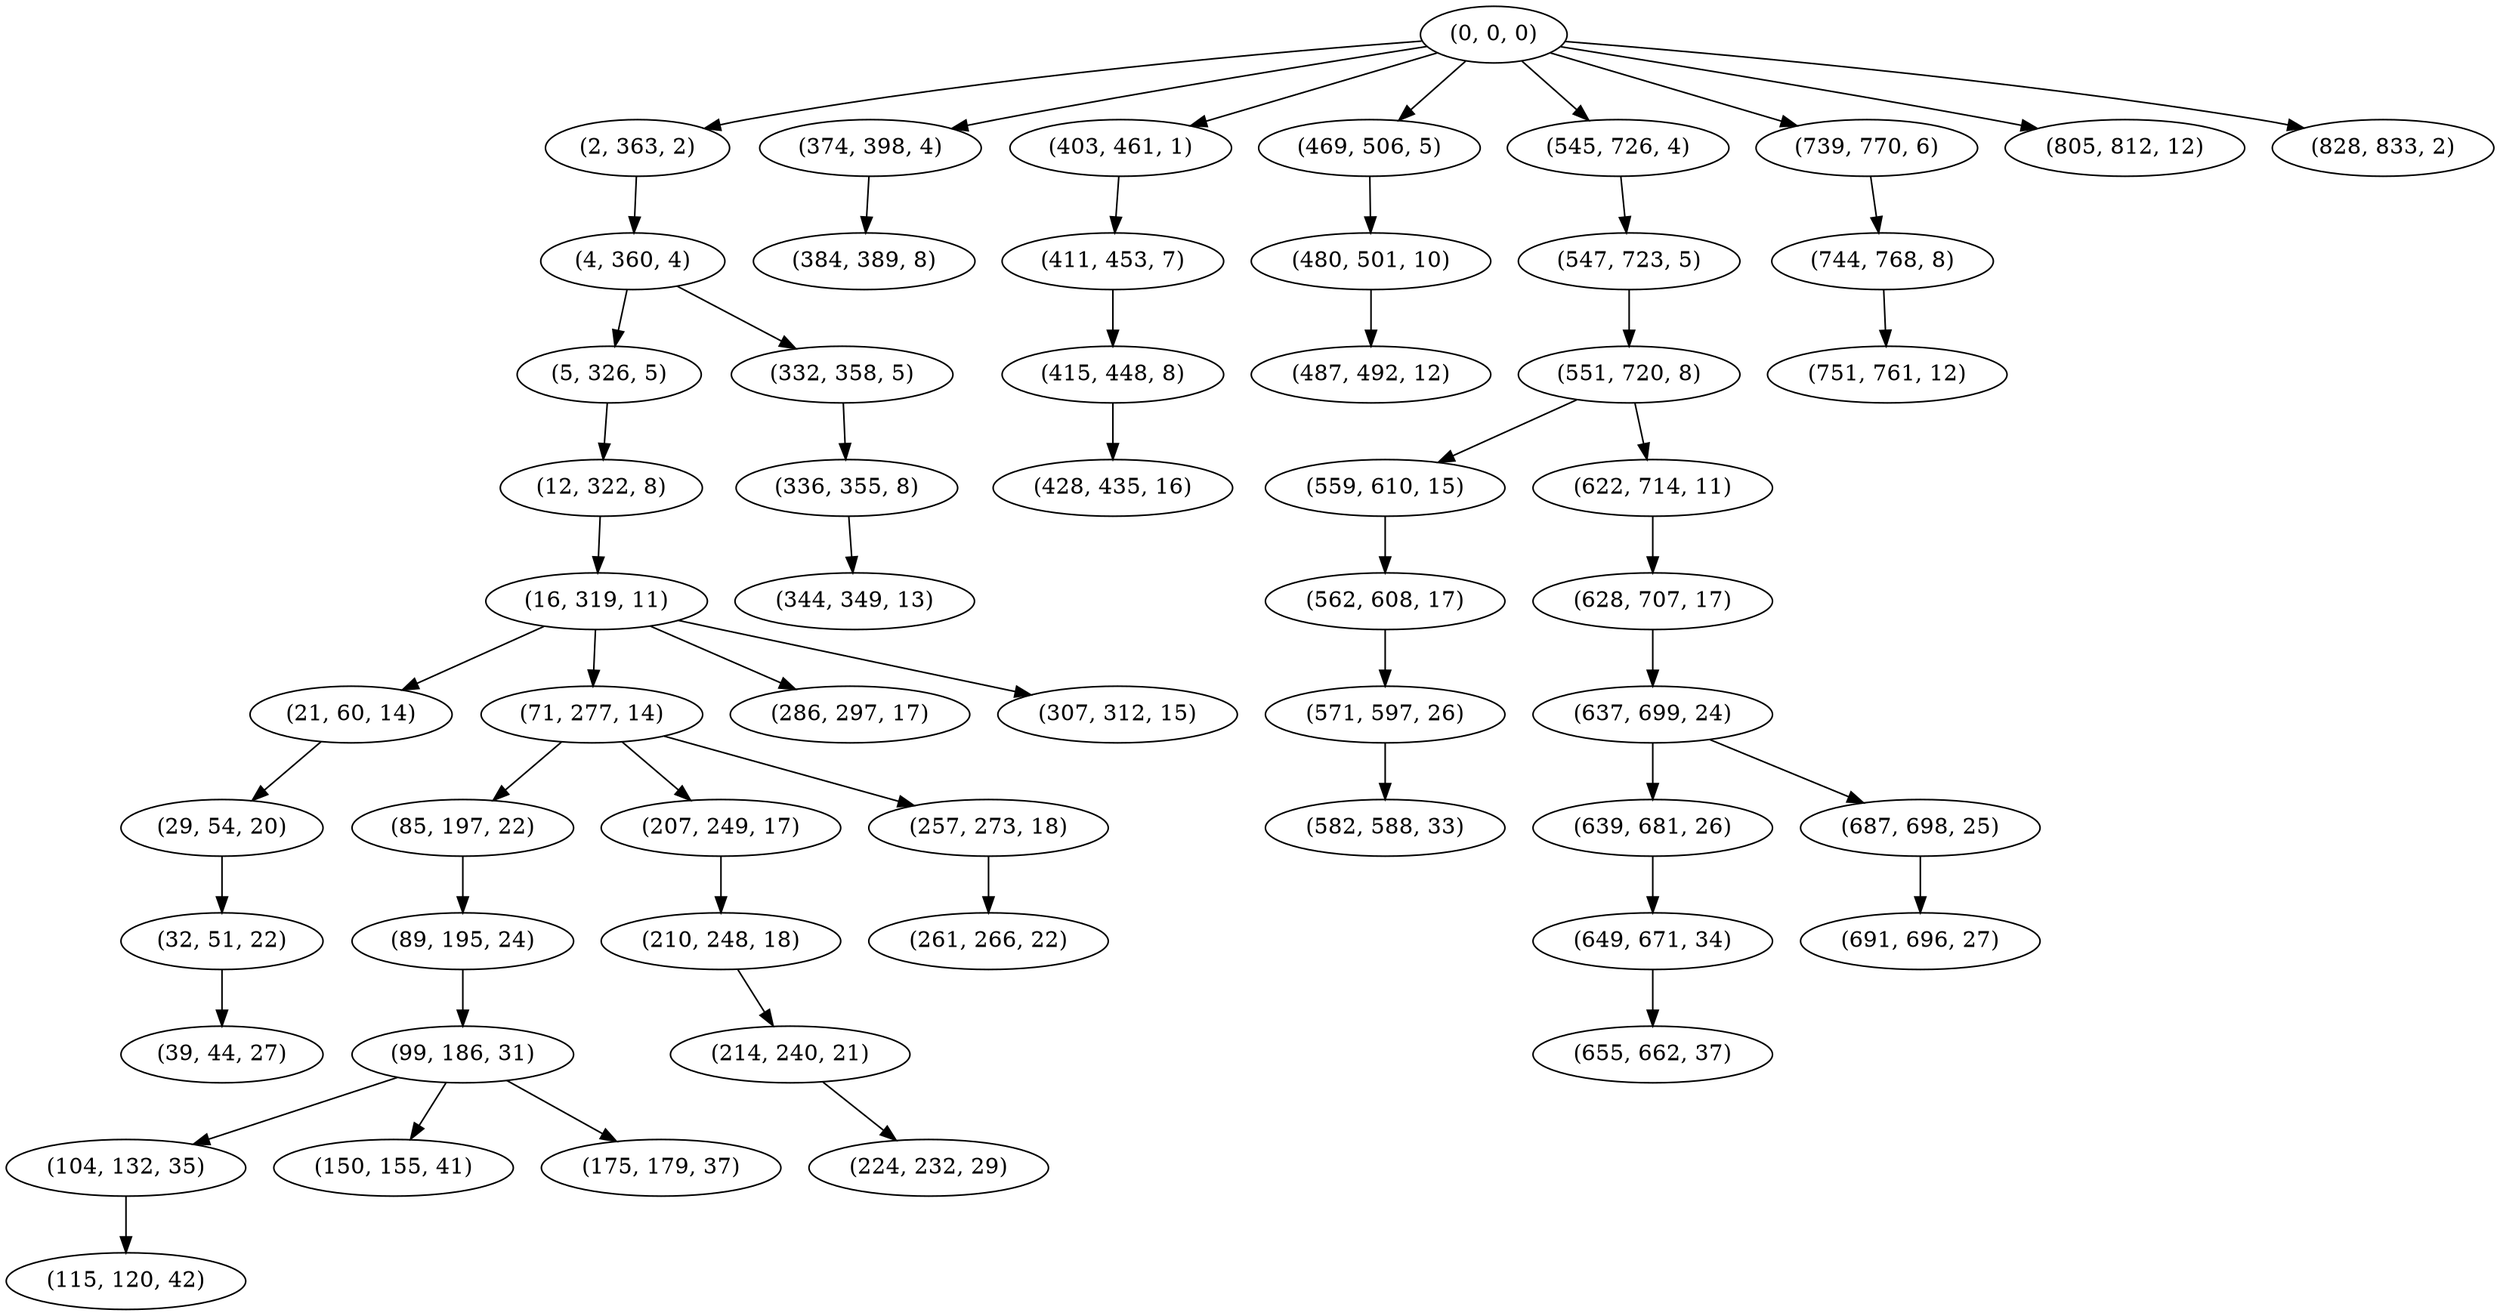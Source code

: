 digraph tree {
    "(0, 0, 0)";
    "(2, 363, 2)";
    "(4, 360, 4)";
    "(5, 326, 5)";
    "(12, 322, 8)";
    "(16, 319, 11)";
    "(21, 60, 14)";
    "(29, 54, 20)";
    "(32, 51, 22)";
    "(39, 44, 27)";
    "(71, 277, 14)";
    "(85, 197, 22)";
    "(89, 195, 24)";
    "(99, 186, 31)";
    "(104, 132, 35)";
    "(115, 120, 42)";
    "(150, 155, 41)";
    "(175, 179, 37)";
    "(207, 249, 17)";
    "(210, 248, 18)";
    "(214, 240, 21)";
    "(224, 232, 29)";
    "(257, 273, 18)";
    "(261, 266, 22)";
    "(286, 297, 17)";
    "(307, 312, 15)";
    "(332, 358, 5)";
    "(336, 355, 8)";
    "(344, 349, 13)";
    "(374, 398, 4)";
    "(384, 389, 8)";
    "(403, 461, 1)";
    "(411, 453, 7)";
    "(415, 448, 8)";
    "(428, 435, 16)";
    "(469, 506, 5)";
    "(480, 501, 10)";
    "(487, 492, 12)";
    "(545, 726, 4)";
    "(547, 723, 5)";
    "(551, 720, 8)";
    "(559, 610, 15)";
    "(562, 608, 17)";
    "(571, 597, 26)";
    "(582, 588, 33)";
    "(622, 714, 11)";
    "(628, 707, 17)";
    "(637, 699, 24)";
    "(639, 681, 26)";
    "(649, 671, 34)";
    "(655, 662, 37)";
    "(687, 698, 25)";
    "(691, 696, 27)";
    "(739, 770, 6)";
    "(744, 768, 8)";
    "(751, 761, 12)";
    "(805, 812, 12)";
    "(828, 833, 2)";
    "(0, 0, 0)" -> "(2, 363, 2)";
    "(0, 0, 0)" -> "(374, 398, 4)";
    "(0, 0, 0)" -> "(403, 461, 1)";
    "(0, 0, 0)" -> "(469, 506, 5)";
    "(0, 0, 0)" -> "(545, 726, 4)";
    "(0, 0, 0)" -> "(739, 770, 6)";
    "(0, 0, 0)" -> "(805, 812, 12)";
    "(0, 0, 0)" -> "(828, 833, 2)";
    "(2, 363, 2)" -> "(4, 360, 4)";
    "(4, 360, 4)" -> "(5, 326, 5)";
    "(4, 360, 4)" -> "(332, 358, 5)";
    "(5, 326, 5)" -> "(12, 322, 8)";
    "(12, 322, 8)" -> "(16, 319, 11)";
    "(16, 319, 11)" -> "(21, 60, 14)";
    "(16, 319, 11)" -> "(71, 277, 14)";
    "(16, 319, 11)" -> "(286, 297, 17)";
    "(16, 319, 11)" -> "(307, 312, 15)";
    "(21, 60, 14)" -> "(29, 54, 20)";
    "(29, 54, 20)" -> "(32, 51, 22)";
    "(32, 51, 22)" -> "(39, 44, 27)";
    "(71, 277, 14)" -> "(85, 197, 22)";
    "(71, 277, 14)" -> "(207, 249, 17)";
    "(71, 277, 14)" -> "(257, 273, 18)";
    "(85, 197, 22)" -> "(89, 195, 24)";
    "(89, 195, 24)" -> "(99, 186, 31)";
    "(99, 186, 31)" -> "(104, 132, 35)";
    "(99, 186, 31)" -> "(150, 155, 41)";
    "(99, 186, 31)" -> "(175, 179, 37)";
    "(104, 132, 35)" -> "(115, 120, 42)";
    "(207, 249, 17)" -> "(210, 248, 18)";
    "(210, 248, 18)" -> "(214, 240, 21)";
    "(214, 240, 21)" -> "(224, 232, 29)";
    "(257, 273, 18)" -> "(261, 266, 22)";
    "(332, 358, 5)" -> "(336, 355, 8)";
    "(336, 355, 8)" -> "(344, 349, 13)";
    "(374, 398, 4)" -> "(384, 389, 8)";
    "(403, 461, 1)" -> "(411, 453, 7)";
    "(411, 453, 7)" -> "(415, 448, 8)";
    "(415, 448, 8)" -> "(428, 435, 16)";
    "(469, 506, 5)" -> "(480, 501, 10)";
    "(480, 501, 10)" -> "(487, 492, 12)";
    "(545, 726, 4)" -> "(547, 723, 5)";
    "(547, 723, 5)" -> "(551, 720, 8)";
    "(551, 720, 8)" -> "(559, 610, 15)";
    "(551, 720, 8)" -> "(622, 714, 11)";
    "(559, 610, 15)" -> "(562, 608, 17)";
    "(562, 608, 17)" -> "(571, 597, 26)";
    "(571, 597, 26)" -> "(582, 588, 33)";
    "(622, 714, 11)" -> "(628, 707, 17)";
    "(628, 707, 17)" -> "(637, 699, 24)";
    "(637, 699, 24)" -> "(639, 681, 26)";
    "(637, 699, 24)" -> "(687, 698, 25)";
    "(639, 681, 26)" -> "(649, 671, 34)";
    "(649, 671, 34)" -> "(655, 662, 37)";
    "(687, 698, 25)" -> "(691, 696, 27)";
    "(739, 770, 6)" -> "(744, 768, 8)";
    "(744, 768, 8)" -> "(751, 761, 12)";
}
